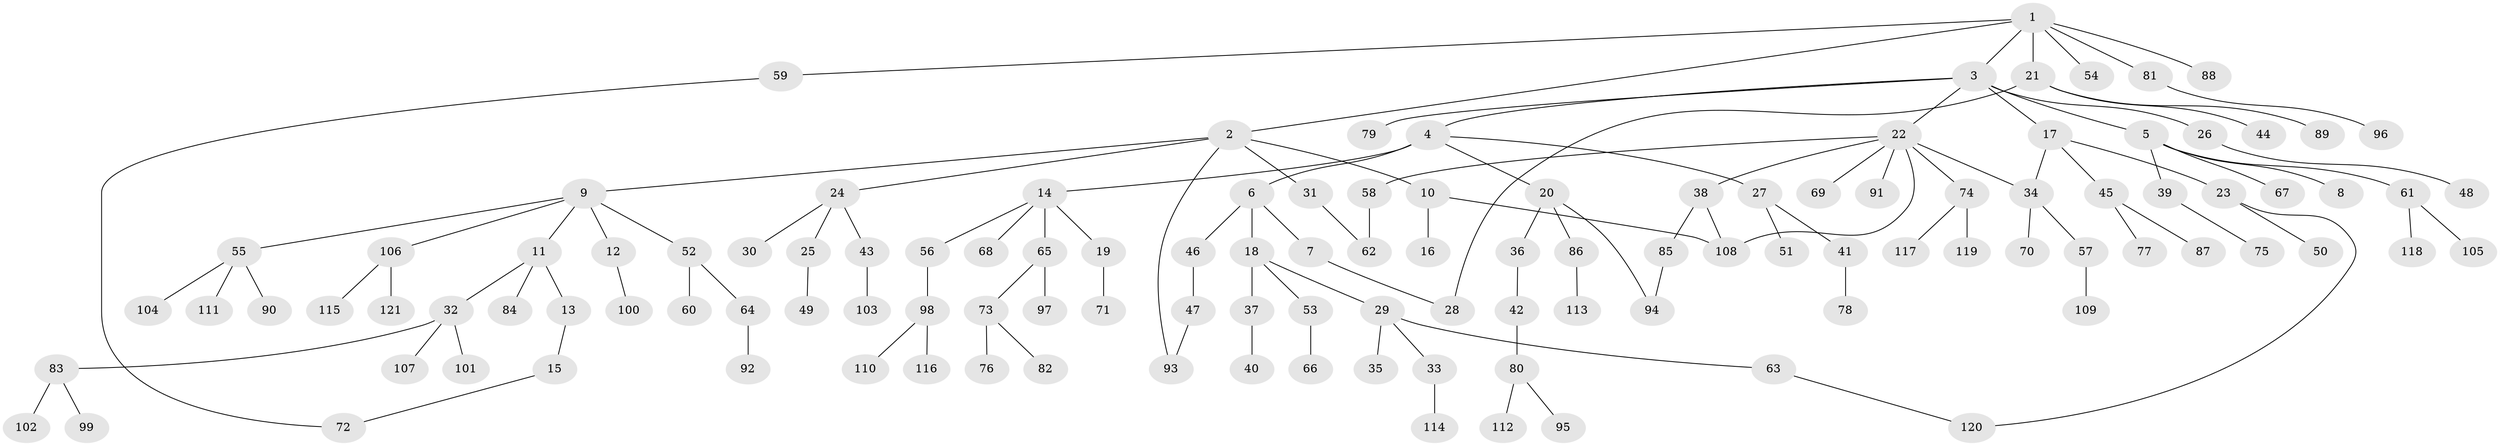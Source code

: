 // coarse degree distribution, {6: 0.024691358024691357, 7: 0.024691358024691357, 10: 0.012345679012345678, 4: 0.04938271604938271, 2: 0.24691358024691357, 1: 0.5061728395061729, 3: 0.09876543209876543, 5: 0.024691358024691357, 9: 0.012345679012345678}
// Generated by graph-tools (version 1.1) at 2025/41/03/06/25 10:41:28]
// undirected, 121 vertices, 129 edges
graph export_dot {
graph [start="1"]
  node [color=gray90,style=filled];
  1;
  2;
  3;
  4;
  5;
  6;
  7;
  8;
  9;
  10;
  11;
  12;
  13;
  14;
  15;
  16;
  17;
  18;
  19;
  20;
  21;
  22;
  23;
  24;
  25;
  26;
  27;
  28;
  29;
  30;
  31;
  32;
  33;
  34;
  35;
  36;
  37;
  38;
  39;
  40;
  41;
  42;
  43;
  44;
  45;
  46;
  47;
  48;
  49;
  50;
  51;
  52;
  53;
  54;
  55;
  56;
  57;
  58;
  59;
  60;
  61;
  62;
  63;
  64;
  65;
  66;
  67;
  68;
  69;
  70;
  71;
  72;
  73;
  74;
  75;
  76;
  77;
  78;
  79;
  80;
  81;
  82;
  83;
  84;
  85;
  86;
  87;
  88;
  89;
  90;
  91;
  92;
  93;
  94;
  95;
  96;
  97;
  98;
  99;
  100;
  101;
  102;
  103;
  104;
  105;
  106;
  107;
  108;
  109;
  110;
  111;
  112;
  113;
  114;
  115;
  116;
  117;
  118;
  119;
  120;
  121;
  1 -- 2;
  1 -- 3;
  1 -- 21;
  1 -- 54;
  1 -- 59;
  1 -- 81;
  1 -- 88;
  2 -- 9;
  2 -- 10;
  2 -- 24;
  2 -- 31;
  2 -- 93;
  3 -- 4;
  3 -- 5;
  3 -- 17;
  3 -- 22;
  3 -- 26;
  3 -- 79;
  4 -- 6;
  4 -- 14;
  4 -- 20;
  4 -- 27;
  5 -- 8;
  5 -- 39;
  5 -- 61;
  5 -- 67;
  6 -- 7;
  6 -- 18;
  6 -- 46;
  7 -- 28;
  9 -- 11;
  9 -- 12;
  9 -- 52;
  9 -- 55;
  9 -- 106;
  10 -- 16;
  10 -- 108;
  11 -- 13;
  11 -- 32;
  11 -- 84;
  12 -- 100;
  13 -- 15;
  14 -- 19;
  14 -- 56;
  14 -- 65;
  14 -- 68;
  15 -- 72;
  17 -- 23;
  17 -- 45;
  17 -- 34;
  18 -- 29;
  18 -- 37;
  18 -- 53;
  19 -- 71;
  20 -- 36;
  20 -- 86;
  20 -- 94;
  21 -- 28;
  21 -- 44;
  21 -- 89;
  22 -- 34;
  22 -- 38;
  22 -- 58;
  22 -- 69;
  22 -- 74;
  22 -- 91;
  22 -- 108;
  23 -- 50;
  23 -- 120;
  24 -- 25;
  24 -- 30;
  24 -- 43;
  25 -- 49;
  26 -- 48;
  27 -- 41;
  27 -- 51;
  29 -- 33;
  29 -- 35;
  29 -- 63;
  31 -- 62;
  32 -- 83;
  32 -- 101;
  32 -- 107;
  33 -- 114;
  34 -- 57;
  34 -- 70;
  36 -- 42;
  37 -- 40;
  38 -- 85;
  38 -- 108;
  39 -- 75;
  41 -- 78;
  42 -- 80;
  43 -- 103;
  45 -- 77;
  45 -- 87;
  46 -- 47;
  47 -- 93;
  52 -- 60;
  52 -- 64;
  53 -- 66;
  55 -- 90;
  55 -- 104;
  55 -- 111;
  56 -- 98;
  57 -- 109;
  58 -- 62;
  59 -- 72;
  61 -- 105;
  61 -- 118;
  63 -- 120;
  64 -- 92;
  65 -- 73;
  65 -- 97;
  73 -- 76;
  73 -- 82;
  74 -- 117;
  74 -- 119;
  80 -- 95;
  80 -- 112;
  81 -- 96;
  83 -- 99;
  83 -- 102;
  85 -- 94;
  86 -- 113;
  98 -- 110;
  98 -- 116;
  106 -- 115;
  106 -- 121;
}

